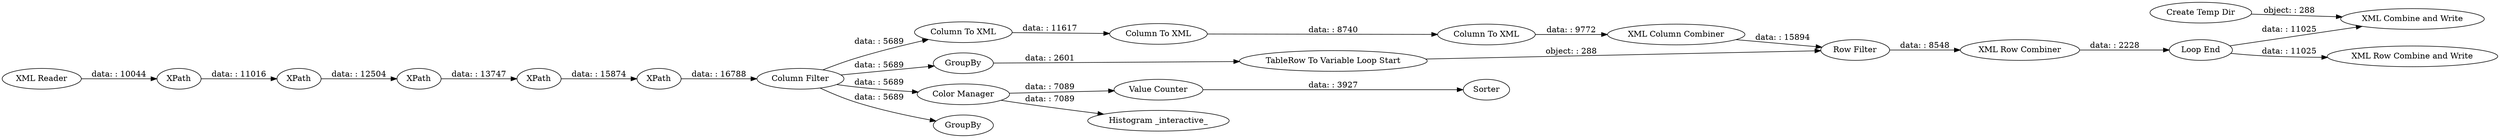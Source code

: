 digraph {
	"-2616035108033565499_41" [label="XML Row Combiner"]
	"-2616035108033565499_52" [label="XML Row Combine and Write"]
	"5317469968518532102_47" [label=XPath]
	"-2616035108033565499_73" [label="Column To XML"]
	"-2616035108033565499_44" [label="Column To XML"]
	"-2616035108033565499_37" [label="Value Counter"]
	"-2616035108033565499_38" [label=GroupBy]
	"-2616035108033565499_3" [label="XML Reader"]
	"-2616035108033565499_75" [label="Column To XML"]
	"-2616035108033565499_36" [label=Sorter]
	"5317469968518532102_48" [label=XPath]
	"-2616035108033565499_34" [label="Color Manager"]
	"-2616035108033565499_43" [label="Histogram _interactive_"]
	"-2616035108033565499_45" [label="Create Temp Dir"]
	"-2616035108033565499_76" [label=GroupBy]
	"5317469968518532102_49" [label=XPath]
	"-2616035108033565499_42" [label="Loop End"]
	"-2616035108033565499_74" [label="XML Column Combiner"]
	"-2616035108033565499_35" [label="Column Filter"]
	"5317469968518532102_46" [label=XPath]
	"-2616035108033565499_39" [label="TableRow To Variable Loop Start"]
	"5317469968518532102_50" [label=XPath]
	"-2616035108033565499_31" [label="XML Combine and Write"]
	"-2616035108033565499_40" [label="Row Filter"]
	"-2616035108033565499_34" -> "-2616035108033565499_43" [label="data: : 7089"]
	"-2616035108033565499_35" -> "-2616035108033565499_44" [label="data: : 5689"]
	"-2616035108033565499_35" -> "-2616035108033565499_34" [label="data: : 5689"]
	"-2616035108033565499_74" -> "-2616035108033565499_40" [label="data: : 15894"]
	"-2616035108033565499_37" -> "-2616035108033565499_36" [label="data: : 3927"]
	"-2616035108033565499_40" -> "-2616035108033565499_41" [label="data: : 8548"]
	"-2616035108033565499_3" -> "5317469968518532102_46" [label="data: : 10044"]
	"-2616035108033565499_45" -> "-2616035108033565499_31" [label="object: : 288"]
	"-2616035108033565499_34" -> "-2616035108033565499_37" [label="data: : 7089"]
	"5317469968518532102_50" -> "-2616035108033565499_35" [label="data: : 16788"]
	"-2616035108033565499_39" -> "-2616035108033565499_40" [label="object: : 288"]
	"-2616035108033565499_42" -> "-2616035108033565499_31" [label="data: : 11025"]
	"-2616035108033565499_42" -> "-2616035108033565499_52" [label="data: : 11025"]
	"-2616035108033565499_35" -> "-2616035108033565499_38" [label="data: : 5689"]
	"5317469968518532102_46" -> "5317469968518532102_47" [label="data: : 11016"]
	"-2616035108033565499_35" -> "-2616035108033565499_76" [label="data: : 5689"]
	"-2616035108033565499_38" -> "-2616035108033565499_39" [label="data: : 2601"]
	"5317469968518532102_47" -> "5317469968518532102_48" [label="data: : 12504"]
	"-2616035108033565499_73" -> "-2616035108033565499_75" [label="data: : 8740"]
	"-2616035108033565499_44" -> "-2616035108033565499_73" [label="data: : 11617"]
	"-2616035108033565499_75" -> "-2616035108033565499_74" [label="data: : 9772"]
	"5317469968518532102_48" -> "5317469968518532102_49" [label="data: : 13747"]
	"5317469968518532102_49" -> "5317469968518532102_50" [label="data: : 15874"]
	"-2616035108033565499_41" -> "-2616035108033565499_42" [label="data: : 2228"]
	rankdir=LR
}
